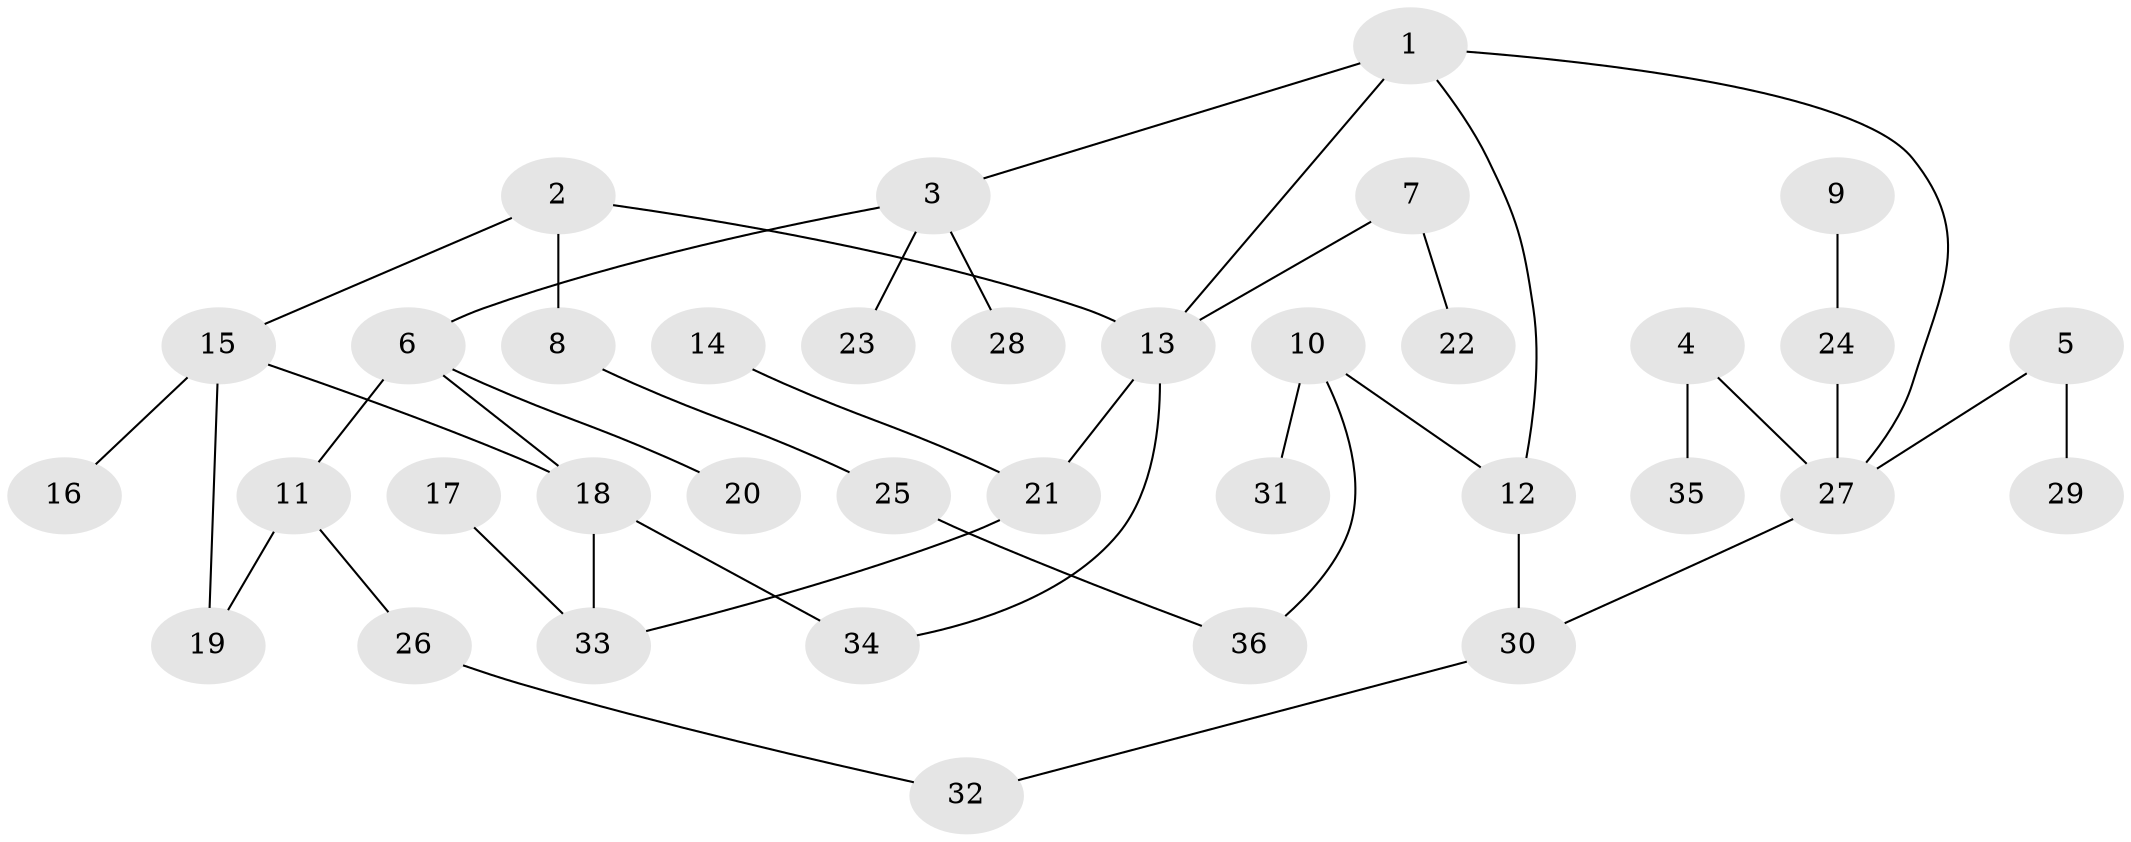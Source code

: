 // original degree distribution, {4: 0.1111111111111111, 6: 0.027777777777777776, 3: 0.1111111111111111, 5: 0.05555555555555555, 1: 0.4444444444444444, 2: 0.25}
// Generated by graph-tools (version 1.1) at 2025/01/03/09/25 03:01:01]
// undirected, 36 vertices, 42 edges
graph export_dot {
graph [start="1"]
  node [color=gray90,style=filled];
  1;
  2;
  3;
  4;
  5;
  6;
  7;
  8;
  9;
  10;
  11;
  12;
  13;
  14;
  15;
  16;
  17;
  18;
  19;
  20;
  21;
  22;
  23;
  24;
  25;
  26;
  27;
  28;
  29;
  30;
  31;
  32;
  33;
  34;
  35;
  36;
  1 -- 3 [weight=1.0];
  1 -- 12 [weight=1.0];
  1 -- 13 [weight=1.0];
  1 -- 27 [weight=1.0];
  2 -- 8 [weight=1.0];
  2 -- 13 [weight=1.0];
  2 -- 15 [weight=1.0];
  3 -- 6 [weight=1.0];
  3 -- 23 [weight=1.0];
  3 -- 28 [weight=1.0];
  4 -- 27 [weight=1.0];
  4 -- 35 [weight=1.0];
  5 -- 27 [weight=1.0];
  5 -- 29 [weight=1.0];
  6 -- 11 [weight=1.0];
  6 -- 18 [weight=1.0];
  6 -- 20 [weight=1.0];
  7 -- 13 [weight=1.0];
  7 -- 22 [weight=1.0];
  8 -- 25 [weight=1.0];
  9 -- 24 [weight=1.0];
  10 -- 12 [weight=1.0];
  10 -- 31 [weight=1.0];
  10 -- 36 [weight=1.0];
  11 -- 19 [weight=1.0];
  11 -- 26 [weight=1.0];
  12 -- 30 [weight=1.0];
  13 -- 21 [weight=1.0];
  13 -- 34 [weight=1.0];
  14 -- 21 [weight=1.0];
  15 -- 16 [weight=1.0];
  15 -- 18 [weight=1.0];
  15 -- 19 [weight=1.0];
  17 -- 33 [weight=1.0];
  18 -- 33 [weight=1.0];
  18 -- 34 [weight=1.0];
  21 -- 33 [weight=1.0];
  24 -- 27 [weight=1.0];
  25 -- 36 [weight=1.0];
  26 -- 32 [weight=1.0];
  27 -- 30 [weight=1.0];
  30 -- 32 [weight=1.0];
}
